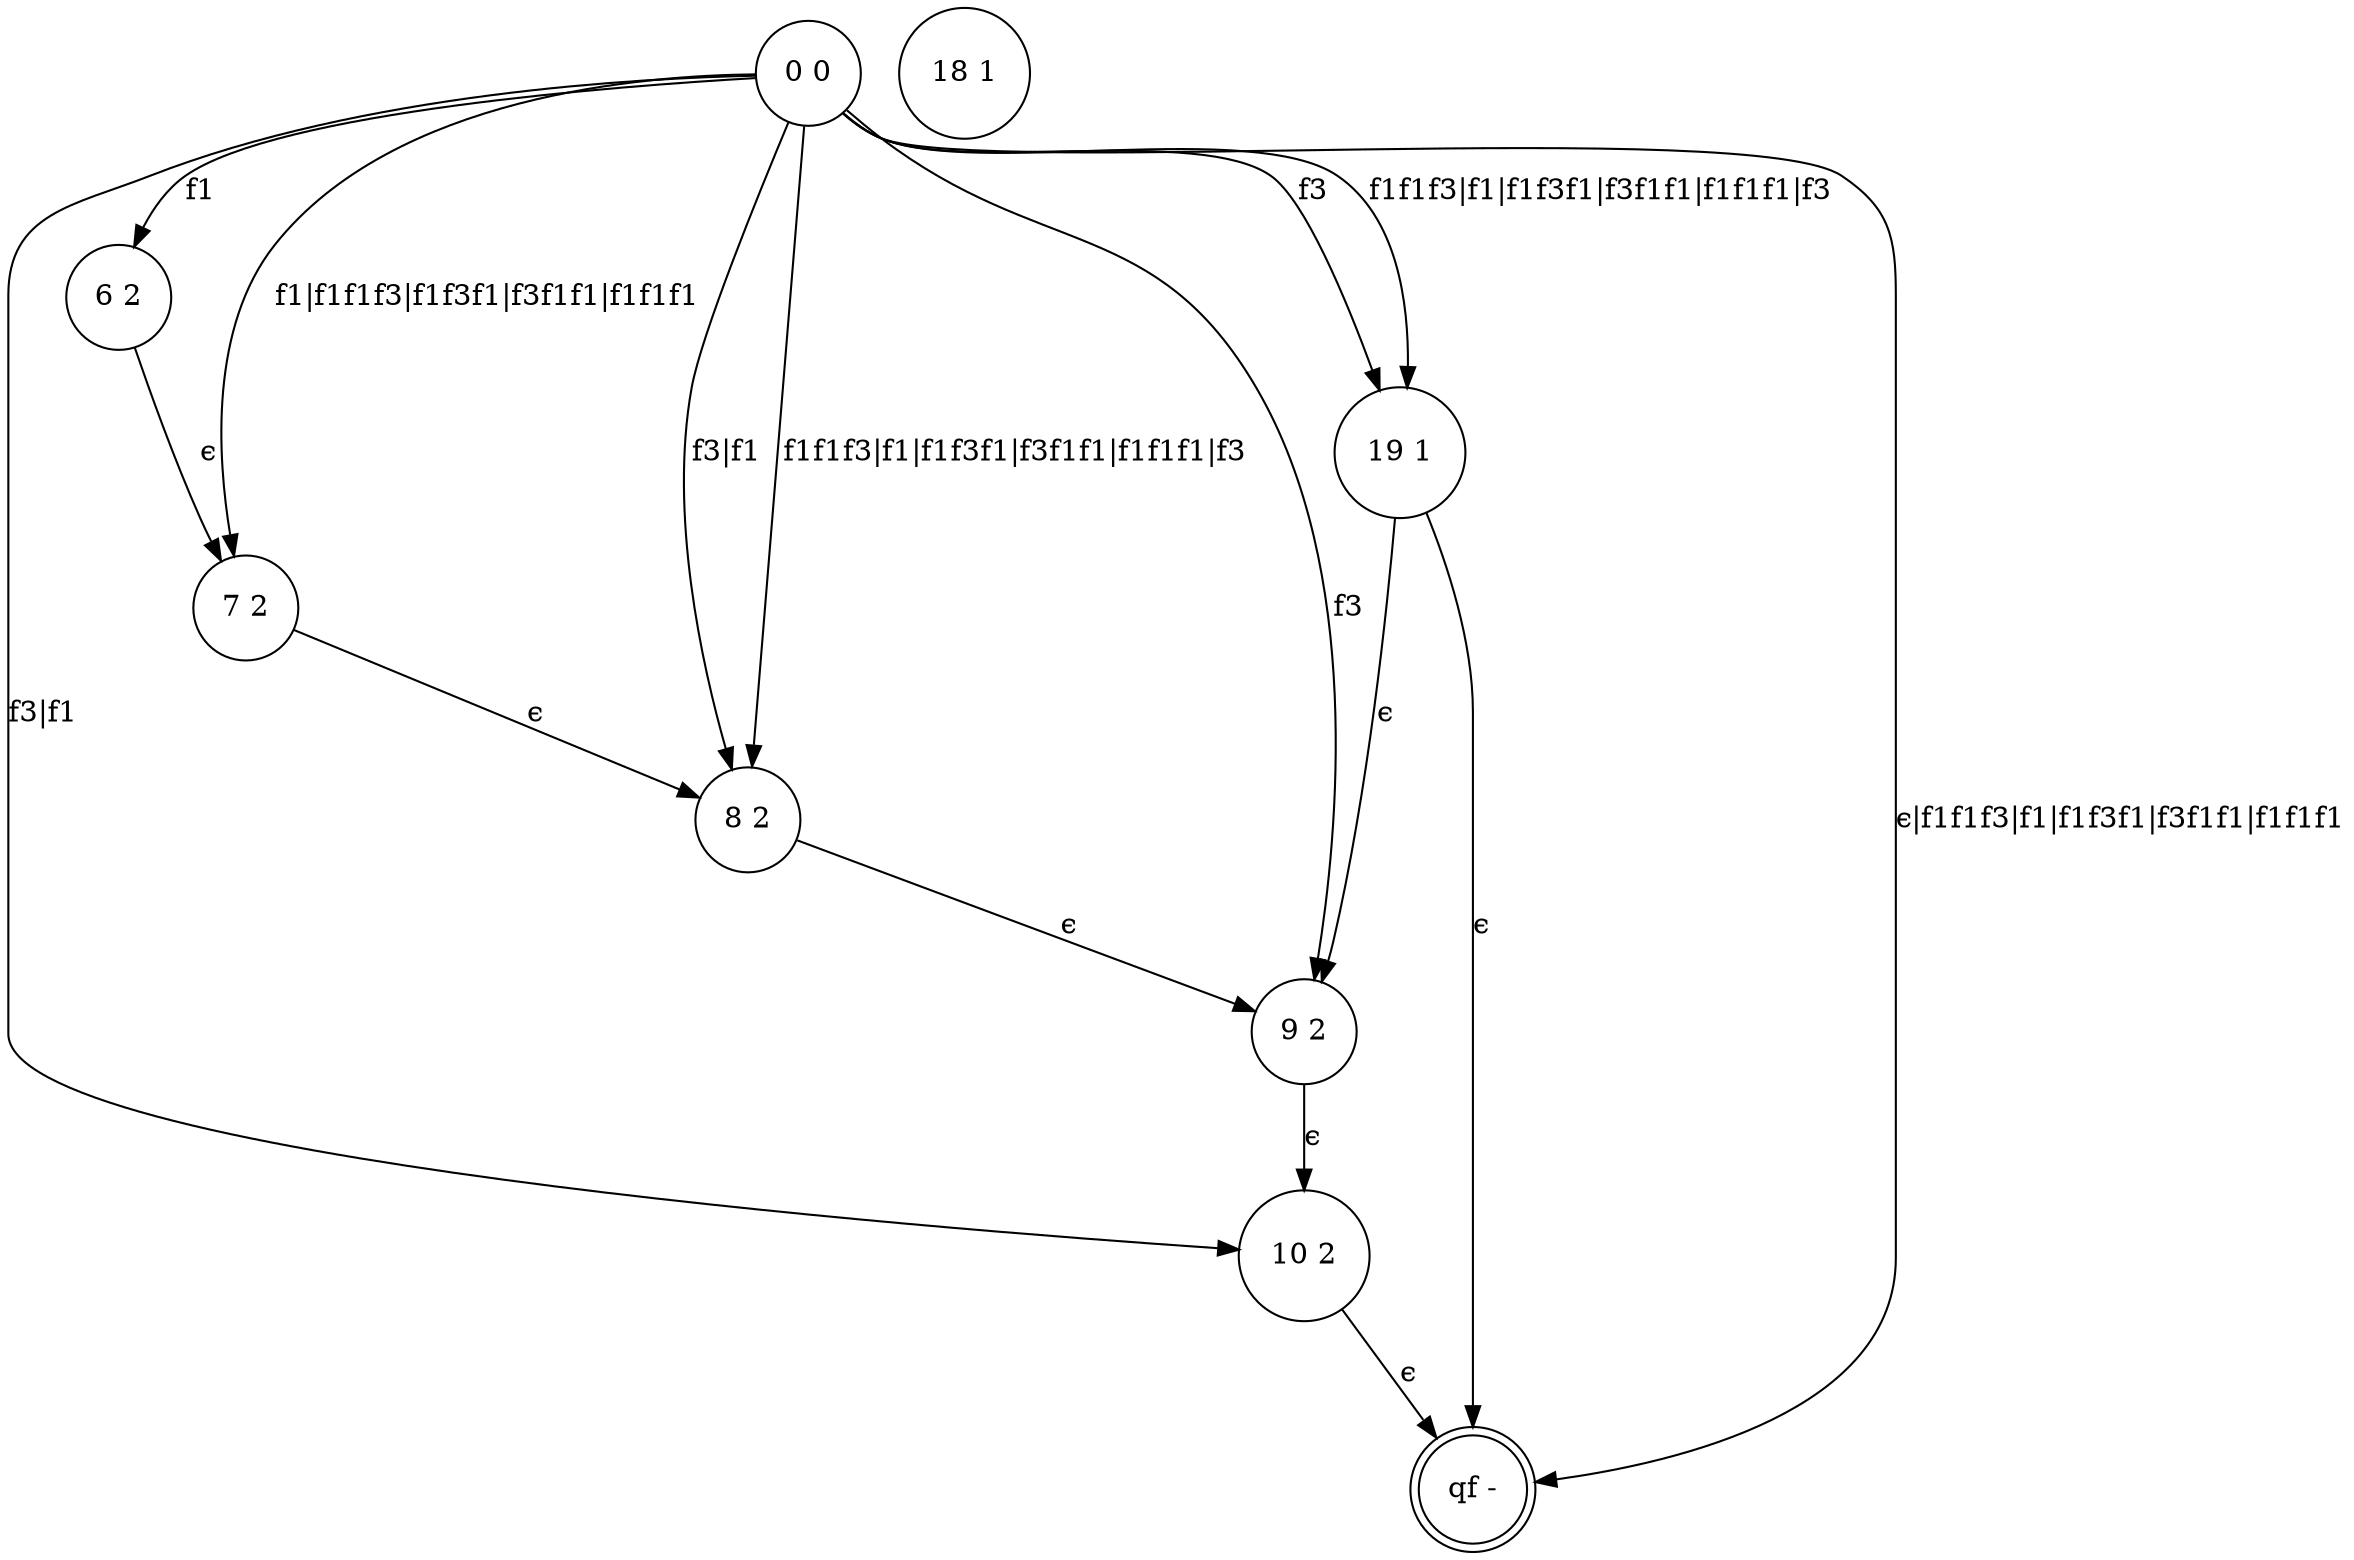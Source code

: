 digraph 38 {
	"10 2" [shape=circle]
	"6 2" [shape=circle]
	"7 2" [shape=circle]
	"8 2" [shape=circle]
	"9 2" [shape=circle]
	"6 2" [shape=circle]
	"7 2" [shape=circle]
	"19 1" [shape=circle]
	"9 2" [shape=circle]
	"8 2" [shape=circle]
	"qf -" [shape=doublecircle]
	"0 0" [shape=circle]
	"18 1" [shape=circle]
	"6 2" -> "7 2" [label="ϵ"]
	"7 2" -> "8 2" [label="ϵ"]
	"8 2" -> "9 2" [label="ϵ"]
	"9 2" -> "10 2" [label="ϵ"]
	"19 1" -> "9 2" [label="ϵ"]
	"10 2" -> "qf -" [label="ϵ"]
	"19 1" -> "qf -" [label="ϵ"]
	"0 0" -> "19 1" [label=f3]
	"0 0" -> "6 2" [label=f1]
	"0 0" -> "9 2" [label=f3]
	"0 0" -> "8 2" [label="f3|f1"]
	"0 0" -> "10 2" [label="f3|f1"]
	"0 0" -> "qf -" [label="ϵ|f1f1f3|f1|f1f3f1|f3f1f1|f1f1f1"]
	"0 0" -> "7 2" [label="f1|f1f1f3|f1f3f1|f3f1f1|f1f1f1"]
	"0 0" -> "19 1" [label="f1f1f3|f1|f1f3f1|f3f1f1|f1f1f1|f3"]
	"0 0" -> "8 2" [label="f1f1f3|f1|f1f3f1|f3f1f1|f1f1f1|f3"]
}
